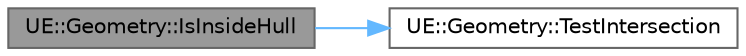 digraph "UE::Geometry::IsInsideHull"
{
 // INTERACTIVE_SVG=YES
 // LATEX_PDF_SIZE
  bgcolor="transparent";
  edge [fontname=Helvetica,fontsize=10,labelfontname=Helvetica,labelfontsize=10];
  node [fontname=Helvetica,fontsize=10,shape=box,height=0.2,width=0.4];
  rankdir="LR";
  Node1 [id="Node000001",label="UE::Geometry::IsInsideHull",height=0.2,width=0.4,color="gray40", fillcolor="grey60", style="filled", fontcolor="black",tooltip="Test if the convex volume defined by a set of Halfspaces contains InnerCapsule."];
  Node1 -> Node2 [id="edge1_Node000001_Node000002",color="steelblue1",style="solid",tooltip=" "];
  Node2 [id="Node000002",label="UE::Geometry::TestIntersection",height=0.2,width=0.4,color="grey40", fillcolor="white", style="filled",URL="$d9/d39/namespaceUE_1_1Geometry.html#a2876339c38dc7a05dbd9892a85a0cd2f",tooltip=" "];
}
